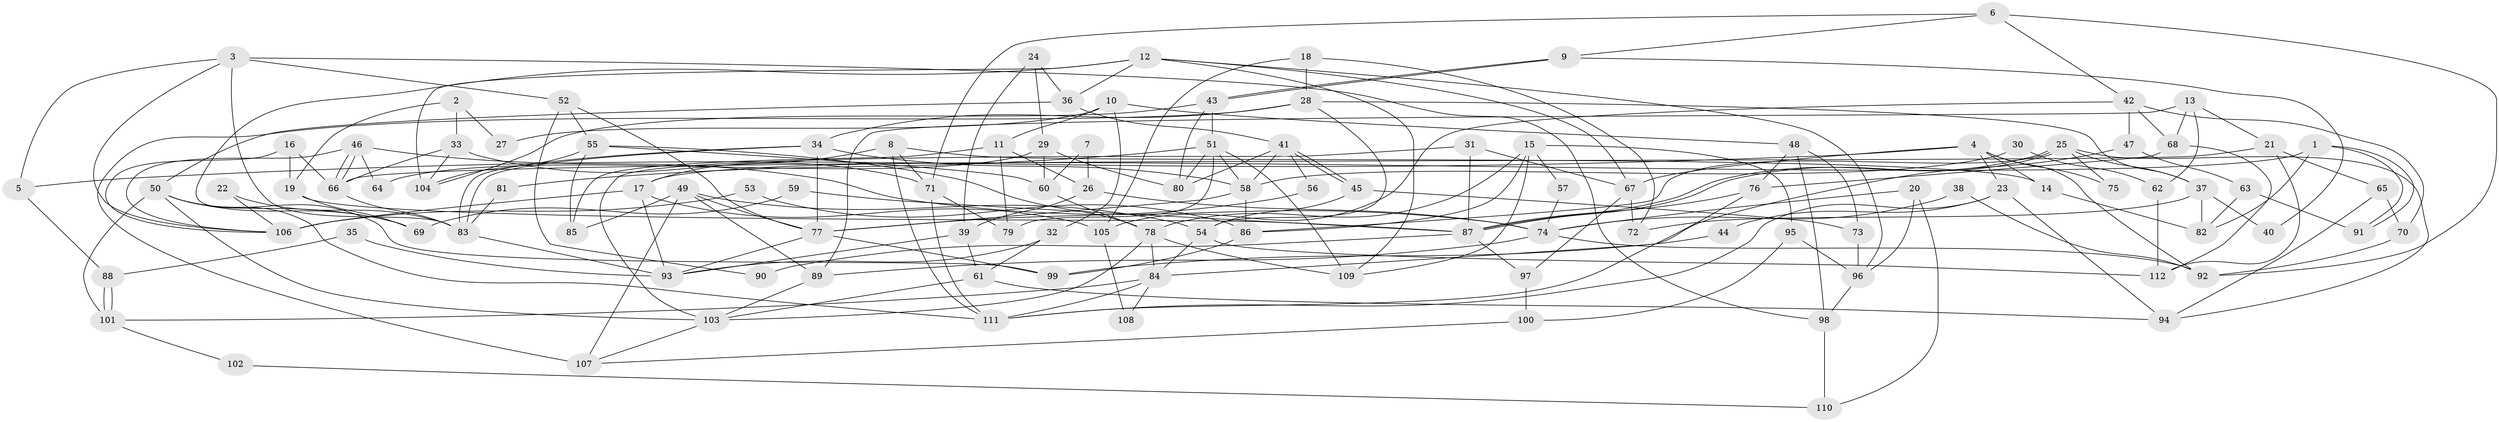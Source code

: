 // coarse degree distribution, {2: 0.22727272727272727, 4: 0.18181818181818182, 5: 0.11363636363636363, 6: 0.11363636363636363, 3: 0.1590909090909091, 10: 0.045454545454545456, 8: 0.06818181818181818, 7: 0.045454545454545456, 14: 0.022727272727272728, 12: 0.022727272727272728}
// Generated by graph-tools (version 1.1) at 2025/52/03/04/25 21:52:33]
// undirected, 112 vertices, 224 edges
graph export_dot {
graph [start="1"]
  node [color=gray90,style=filled];
  1;
  2;
  3;
  4;
  5;
  6;
  7;
  8;
  9;
  10;
  11;
  12;
  13;
  14;
  15;
  16;
  17;
  18;
  19;
  20;
  21;
  22;
  23;
  24;
  25;
  26;
  27;
  28;
  29;
  30;
  31;
  32;
  33;
  34;
  35;
  36;
  37;
  38;
  39;
  40;
  41;
  42;
  43;
  44;
  45;
  46;
  47;
  48;
  49;
  50;
  51;
  52;
  53;
  54;
  55;
  56;
  57;
  58;
  59;
  60;
  61;
  62;
  63;
  64;
  65;
  66;
  67;
  68;
  69;
  70;
  71;
  72;
  73;
  74;
  75;
  76;
  77;
  78;
  79;
  80;
  81;
  82;
  83;
  84;
  85;
  86;
  87;
  88;
  89;
  90;
  91;
  92;
  93;
  94;
  95;
  96;
  97;
  98;
  99;
  100;
  101;
  102;
  103;
  104;
  105;
  106;
  107;
  108;
  109;
  110;
  111;
  112;
  1 -- 91;
  1 -- 91;
  1 -- 17;
  1 -- 82;
  2 -- 19;
  2 -- 33;
  2 -- 27;
  3 -- 106;
  3 -- 83;
  3 -- 5;
  3 -- 52;
  3 -- 98;
  4 -- 67;
  4 -- 14;
  4 -- 5;
  4 -- 23;
  4 -- 75;
  4 -- 92;
  5 -- 88;
  6 -- 71;
  6 -- 92;
  6 -- 9;
  6 -- 42;
  7 -- 60;
  7 -- 26;
  8 -- 111;
  8 -- 17;
  8 -- 14;
  8 -- 71;
  9 -- 43;
  9 -- 43;
  9 -- 40;
  10 -- 48;
  10 -- 32;
  10 -- 11;
  10 -- 27;
  11 -- 85;
  11 -- 26;
  11 -- 79;
  12 -- 104;
  12 -- 36;
  12 -- 67;
  12 -- 69;
  12 -- 96;
  12 -- 109;
  13 -- 68;
  13 -- 89;
  13 -- 21;
  13 -- 62;
  14 -- 82;
  15 -- 78;
  15 -- 109;
  15 -- 57;
  15 -- 86;
  15 -- 95;
  16 -- 19;
  16 -- 66;
  16 -- 106;
  17 -- 105;
  17 -- 93;
  17 -- 106;
  18 -- 28;
  18 -- 72;
  18 -- 105;
  19 -- 69;
  19 -- 87;
  20 -- 96;
  20 -- 74;
  20 -- 110;
  21 -- 66;
  21 -- 65;
  21 -- 112;
  22 -- 83;
  22 -- 106;
  23 -- 94;
  23 -- 44;
  23 -- 111;
  24 -- 39;
  24 -- 29;
  24 -- 36;
  25 -- 87;
  25 -- 87;
  25 -- 86;
  25 -- 37;
  25 -- 75;
  25 -- 94;
  26 -- 74;
  26 -- 39;
  28 -- 34;
  28 -- 107;
  28 -- 37;
  28 -- 54;
  29 -- 80;
  29 -- 60;
  29 -- 64;
  30 -- 62;
  30 -- 58;
  31 -- 67;
  31 -- 87;
  31 -- 103;
  32 -- 61;
  32 -- 93;
  33 -- 104;
  33 -- 71;
  33 -- 66;
  34 -- 83;
  34 -- 83;
  34 -- 58;
  34 -- 77;
  35 -- 88;
  35 -- 93;
  36 -- 41;
  36 -- 50;
  37 -- 40;
  37 -- 72;
  37 -- 82;
  38 -- 74;
  38 -- 92;
  39 -- 93;
  39 -- 61;
  41 -- 80;
  41 -- 45;
  41 -- 45;
  41 -- 56;
  41 -- 58;
  42 -- 70;
  42 -- 47;
  42 -- 68;
  42 -- 105;
  43 -- 51;
  43 -- 80;
  43 -- 104;
  44 -- 99;
  45 -- 54;
  45 -- 73;
  46 -- 66;
  46 -- 66;
  46 -- 106;
  46 -- 64;
  46 -- 74;
  47 -- 84;
  47 -- 63;
  48 -- 76;
  48 -- 73;
  48 -- 98;
  49 -- 77;
  49 -- 54;
  49 -- 85;
  49 -- 89;
  49 -- 107;
  50 -- 103;
  50 -- 69;
  50 -- 99;
  50 -- 101;
  50 -- 111;
  51 -- 58;
  51 -- 79;
  51 -- 80;
  51 -- 81;
  51 -- 109;
  52 -- 77;
  52 -- 55;
  52 -- 90;
  53 -- 86;
  53 -- 106;
  54 -- 84;
  54 -- 112;
  55 -- 78;
  55 -- 60;
  55 -- 85;
  55 -- 104;
  56 -- 77;
  57 -- 74;
  58 -- 86;
  58 -- 77;
  59 -- 69;
  59 -- 87;
  60 -- 78;
  61 -- 103;
  61 -- 94;
  62 -- 112;
  63 -- 82;
  63 -- 91;
  65 -- 94;
  65 -- 70;
  66 -- 83;
  67 -- 97;
  67 -- 72;
  68 -- 112;
  68 -- 76;
  70 -- 92;
  71 -- 111;
  71 -- 79;
  73 -- 96;
  74 -- 89;
  74 -- 92;
  76 -- 111;
  76 -- 87;
  77 -- 93;
  77 -- 99;
  78 -- 84;
  78 -- 109;
  78 -- 103;
  81 -- 83;
  83 -- 93;
  84 -- 101;
  84 -- 111;
  84 -- 108;
  86 -- 99;
  87 -- 90;
  87 -- 97;
  88 -- 101;
  88 -- 101;
  89 -- 103;
  95 -- 96;
  95 -- 100;
  96 -- 98;
  97 -- 100;
  98 -- 110;
  100 -- 107;
  101 -- 102;
  102 -- 110;
  103 -- 107;
  105 -- 108;
}
